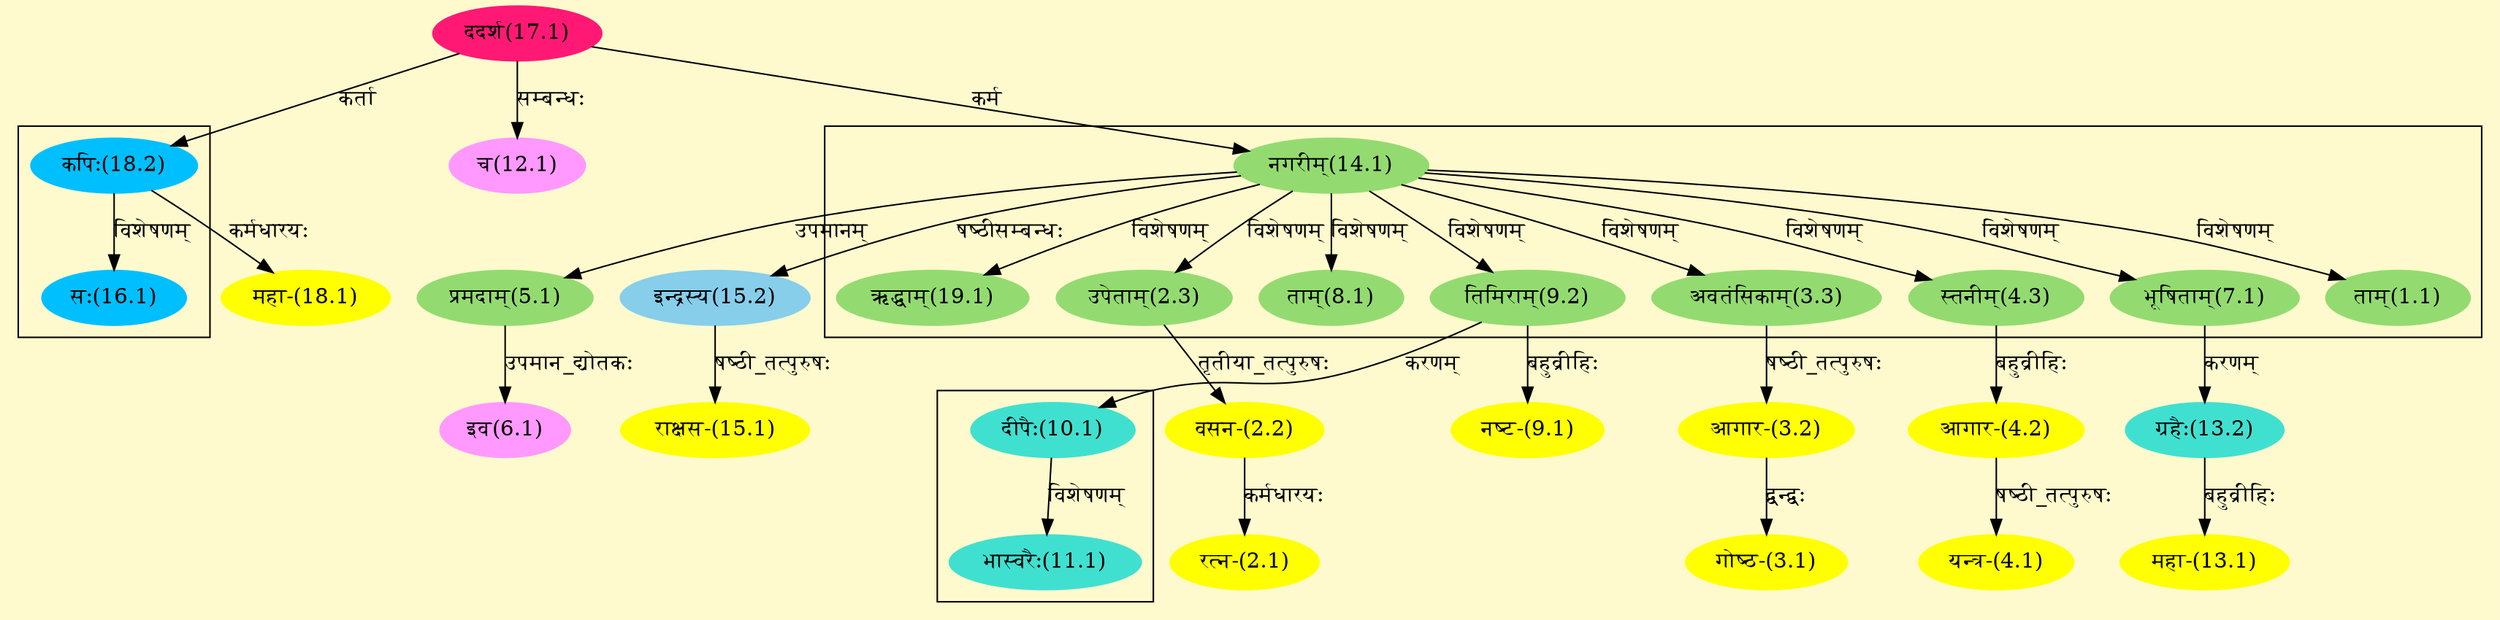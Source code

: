 digraph G{
rankdir=BT;
 compound=true;
 bgcolor="lemonchiffon1";

subgraph cluster_1{
Node1_1 [style=filled, color="#93DB70" label = "ताम्(1.1)"]
Node14_1 [style=filled, color="#93DB70" label = "नगरीम्(14.1)"]
Node2_3 [style=filled, color="#93DB70" label = "उपेताम्(2.3)"]
Node3_3 [style=filled, color="#93DB70" label = "अवतंसिकाम्(3.3)"]
Node4_3 [style=filled, color="#93DB70" label = "स्तनीम्(4.3)"]
Node7_1 [style=filled, color="#93DB70" label = "भूषिताम्(7.1)"]
Node8_1 [style=filled, color="#93DB70" label = "ताम्(8.1)"]
Node9_2 [style=filled, color="#93DB70" label = "तिमिराम्(9.2)"]
Node19_1 [style=filled, color="#93DB70" label = "ऋद्धाम्(19.1)"]

}

subgraph cluster_2{
Node11_1 [style=filled, color="#40E0D0" label = "भास्वरैः(11.1)"]
Node10_1 [style=filled, color="#40E0D0" label = "दीपैः(10.1)"]

}

subgraph cluster_3{
Node16_1 [style=filled, color="#00BFFF" label = "सः(16.1)"]
Node18_2 [style=filled, color="#00BFFF" label = "कपिः(18.2)"]

}
Node2_1 [style=filled, color="#FFFF00" label = "रत्न-(2.1)"]
Node2_2 [style=filled, color="#FFFF00" label = "वसन-(2.2)"]
Node2_3 [style=filled, color="#93DB70" label = "उपेताम्(2.3)"]
Node3_1 [style=filled, color="#FFFF00" label = "गोष्ठ-(3.1)"]
Node3_2 [style=filled, color="#FFFF00" label = "आगार-(3.2)"]
Node3_3 [style=filled, color="#93DB70" label = "अवतंसिकाम्(3.3)"]
Node4_1 [style=filled, color="#FFFF00" label = "यन्त्र-(4.1)"]
Node4_2 [style=filled, color="#FFFF00" label = "आगार-(4.2)"]
Node4_3 [style=filled, color="#93DB70" label = "स्तनीम्(4.3)"]
Node5_1 [style=filled, color="#93DB70" label = "प्रमदाम्(5.1)"]
Node14_1 [style=filled, color="#93DB70" label = "नगरीम्(14.1)"]
Node6_1 [style=filled, color="#FF99FF" label = "इव(6.1)"]
Node9_1 [style=filled, color="#FFFF00" label = "नष्ट-(9.1)"]
Node9_2 [style=filled, color="#93DB70" label = "तिमिराम्(9.2)"]
Node10_1 [style=filled, color="#40E0D0" label = "दीपैः(10.1)"]
Node12_1 [style=filled, color="#FF99FF" label = "च(12.1)"]
Node17_1 [style=filled, color="#FF1975" label = "ददर्श(17.1)"]
Node13_1 [style=filled, color="#FFFF00" label = "महा-(13.1)"]
Node13_2 [style=filled, color="#40E0D0" label = "ग्रहैः(13.2)"]
Node7_1 [style=filled, color="#93DB70" label = "भूषिताम्(7.1)"]
Node15_1 [style=filled, color="#FFFF00" label = "राक्षस-(15.1)"]
Node15_2 [style=filled, color="#87CEEB" label = "इन्द्रस्य(15.2)"]
Node [style=filled, color="" label = "()"]
Node18_1 [style=filled, color="#FFFF00" label = "महा-(18.1)"]
Node18_2 [style=filled, color="#00BFFF" label = "कपिः(18.2)"]
/* Start of Relations section */

Node1_1 -> Node14_1 [  label="विशेषणम्"  dir="back" ]
Node2_1 -> Node2_2 [  label="कर्मधारयः"  dir="back" ]
Node2_2 -> Node2_3 [  label="तृतीया_तत्पुरुषः"  dir="back" ]
Node2_3 -> Node14_1 [  label="विशेषणम्"  dir="back" ]
Node3_1 -> Node3_2 [  label="द्वन्द्वः"  dir="back" ]
Node3_2 -> Node3_3 [  label="षष्ठी_तत्पुरुषः"  dir="back" ]
Node3_3 -> Node14_1 [  label="विशेषणम्"  dir="back" ]
Node4_1 -> Node4_2 [  label="षष्ठी_तत्पुरुषः"  dir="back" ]
Node4_2 -> Node4_3 [  label="बहुव्रीहिः"  dir="back" ]
Node4_3 -> Node14_1 [  label="विशेषणम्"  dir="back" ]
Node5_1 -> Node14_1 [  label="उपमानम्"  dir="back" ]
Node6_1 -> Node5_1 [  label="उपमान_द्योतकः"  dir="back" ]
Node7_1 -> Node14_1 [  label="विशेषणम्"  dir="back" ]
Node8_1 -> Node14_1 [  label="विशेषणम्"  dir="back" ]
Node9_1 -> Node9_2 [  label="बहुव्रीहिः"  dir="back" ]
Node9_2 -> Node14_1 [  label="विशेषणम्"  dir="back" ]
Node10_1 -> Node9_2 [  label="करणम्"  dir="back" ]
Node11_1 -> Node10_1 [  label="विशेषणम्"  dir="back" ]
Node12_1 -> Node17_1 [  label="सम्बन्धः"  dir="back" ]
Node13_1 -> Node13_2 [  label="बहुव्रीहिः"  dir="back" ]
Node13_2 -> Node7_1 [  label="करणम्"  dir="back" ]
Node14_1 -> Node17_1 [  label="कर्म"  dir="back" ]
Node15_1 -> Node15_2 [  label="षष्ठी_तत्पुरुषः"  dir="back" ]
Node15_2 -> Node14_1 [  label="षष्ठीसम्बन्धः"  dir="back" ]
Node16_1 -> Node18_2 [  label="विशेषणम्"  dir="back" ]
Node18_1 -> Node18_2 [  label="कर्मधारयः"  dir="back" ]
Node18_2 -> Node17_1 [  label="कर्ता"  dir="back" ]
Node19_1 -> Node14_1 [  label="विशेषणम्"  dir="back" ]
}
